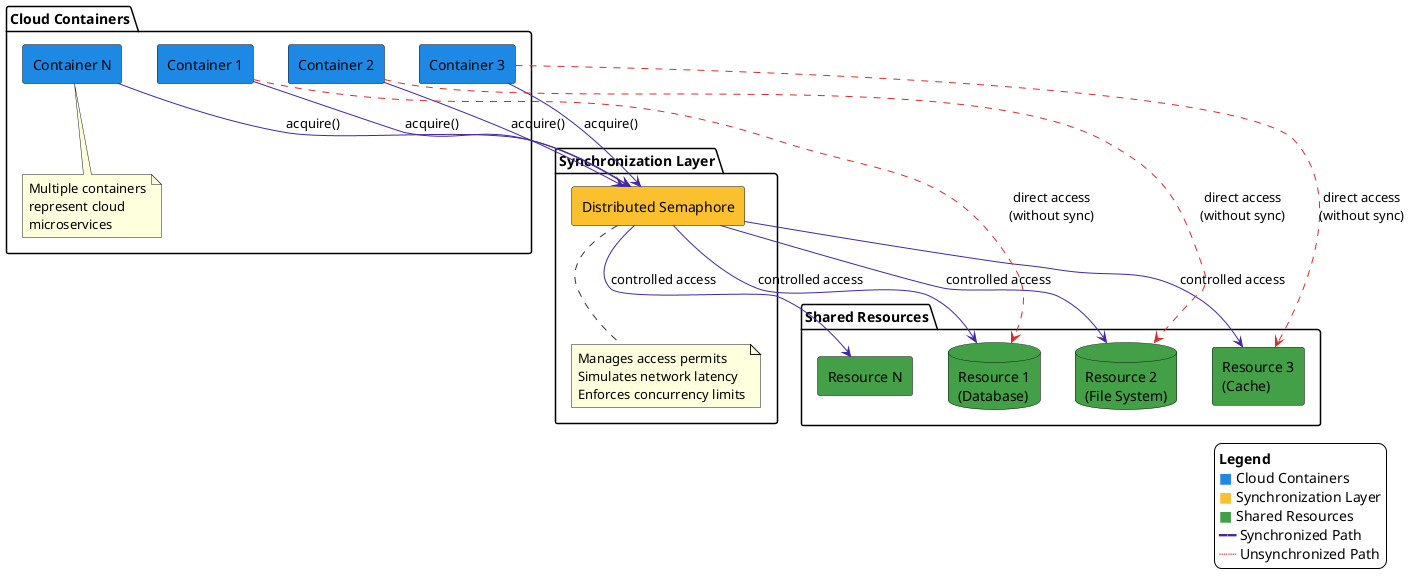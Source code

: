 @startuml "Cloud Synchronization Simulation Architecture"

skinparam backgroundColor white
skinparam defaultFontName Arial
skinparam ArrowColor #333333
skinparam componentStyle rectangle

package "Cloud Containers" {
  [Container 1] as C1 #1E88E5
  [Container 2] as C2 #1E88E5
  [Container 3] as C3 #1E88E5
  [Container N] as CN #1E88E5

  note bottom of CN
    Multiple containers
    represent cloud
    microservices
  end note
}

package "Synchronization Layer" {
  [Distributed Semaphore] as DS #FBC02D

  note bottom of DS
    Manages access permits
    Simulates network latency
    Enforces concurrency limits
  end note
}

package "Shared Resources" {
  database "Resource 1\n(Database)" as R1 #43A047
  database "Resource 2\n(File System)" as R2 #43A047
  [Resource 3\n(Cache)] as R3 #43A047
  [Resource N] as RN #43A047
}

' Synchronized access paths
C1 -[#4527A0]-> DS : acquire()
C2 -[#4527A0]-> DS : acquire()
C3 -[#4527A0]-> DS : acquire()
CN -[#4527A0]-> DS : acquire()

DS -[#4527A0]-> R1 : controlled access
DS -[#4527A0]-> R2 : controlled access
DS -[#4527A0]-> R3 : controlled access
DS -[#4527A0]-> RN : controlled access

' Unsynchronized access paths (dotted lines)
C1 .[#D32F2F].> R1 : direct access\n(without sync)
C2 .[#D32F2F].> R2 : direct access\n(without sync)
C3 .[#D32F2F].> R3 : direct access\n(without sync)

legend right
  <b>Legend</b>
  <color:#1E88E5>■</color> Cloud Containers
  <color:#FBC02D>■</color> Synchronization Layer
  <color:#43A047>■</color> Shared Resources
  <color:#4527A0>━━</color> Synchronized Path
  <color:#D32F2F>┈┈</color> Unsynchronized Path
endlegend

@enduml
